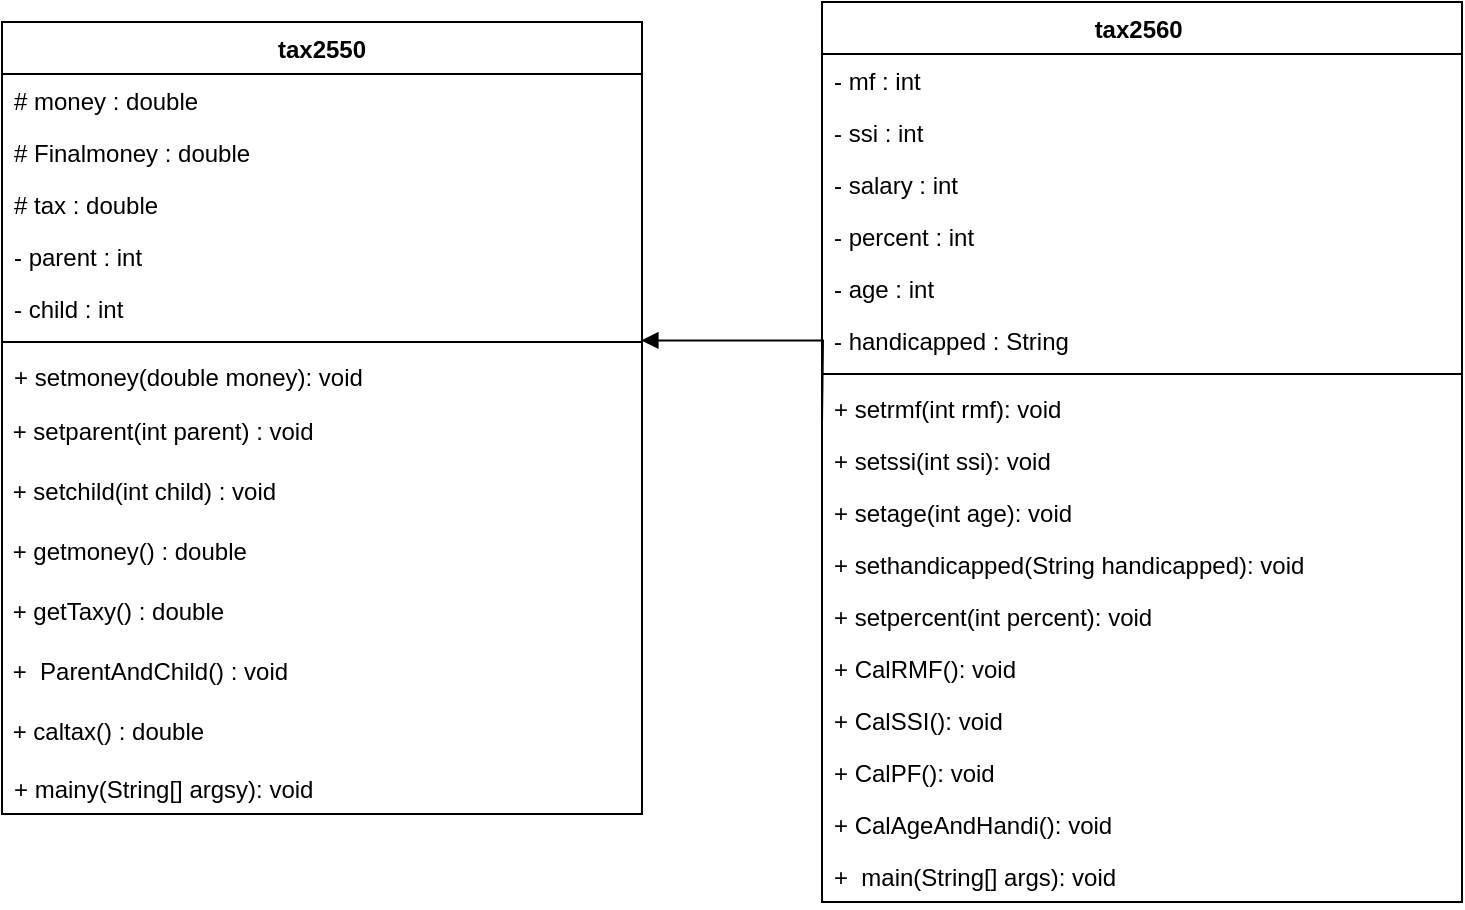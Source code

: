 <mxfile version="17.2.4" type="github">
  <diagram id="C5RBs43oDa-KdzZeNtuy" name="Page-1">
    <mxGraphModel dx="1662" dy="786" grid="1" gridSize="10" guides="1" tooltips="1" connect="1" arrows="1" fold="1" page="1" pageScale="1" pageWidth="827" pageHeight="1169" math="0" shadow="0">
      <root>
        <mxCell id="WIyWlLk6GJQsqaUBKTNV-0" />
        <mxCell id="WIyWlLk6GJQsqaUBKTNV-1" parent="WIyWlLk6GJQsqaUBKTNV-0" />
        <mxCell id="8OC5_aIOcSIh9YwchHAV-0" value="tax2560 " style="swimlane;fontStyle=1;align=center;verticalAlign=top;childLayout=stackLayout;horizontal=1;startSize=26;horizontalStack=0;resizeParent=1;resizeParentMax=0;resizeLast=0;collapsible=1;marginBottom=0;" vertex="1" parent="WIyWlLk6GJQsqaUBKTNV-1">
          <mxGeometry x="440" y="280" width="320" height="450" as="geometry" />
        </mxCell>
        <mxCell id="8OC5_aIOcSIh9YwchHAV-20" value="- mf : int" style="text;strokeColor=none;fillColor=none;align=left;verticalAlign=top;spacingLeft=4;spacingRight=4;overflow=hidden;rotatable=0;points=[[0,0.5],[1,0.5]];portConstraint=eastwest;" vertex="1" parent="8OC5_aIOcSIh9YwchHAV-0">
          <mxGeometry y="26" width="320" height="26" as="geometry" />
        </mxCell>
        <mxCell id="8OC5_aIOcSIh9YwchHAV-21" value="- ssi : int" style="text;strokeColor=none;fillColor=none;align=left;verticalAlign=top;spacingLeft=4;spacingRight=4;overflow=hidden;rotatable=0;points=[[0,0.5],[1,0.5]];portConstraint=eastwest;" vertex="1" parent="8OC5_aIOcSIh9YwchHAV-0">
          <mxGeometry y="52" width="320" height="26" as="geometry" />
        </mxCell>
        <mxCell id="8OC5_aIOcSIh9YwchHAV-24" value="- salary : int" style="text;strokeColor=none;fillColor=none;align=left;verticalAlign=top;spacingLeft=4;spacingRight=4;overflow=hidden;rotatable=0;points=[[0,0.5],[1,0.5]];portConstraint=eastwest;" vertex="1" parent="8OC5_aIOcSIh9YwchHAV-0">
          <mxGeometry y="78" width="320" height="26" as="geometry" />
        </mxCell>
        <mxCell id="8OC5_aIOcSIh9YwchHAV-23" value="- percent : int" style="text;strokeColor=none;fillColor=none;align=left;verticalAlign=top;spacingLeft=4;spacingRight=4;overflow=hidden;rotatable=0;points=[[0,0.5],[1,0.5]];portConstraint=eastwest;" vertex="1" parent="8OC5_aIOcSIh9YwchHAV-0">
          <mxGeometry y="104" width="320" height="26" as="geometry" />
        </mxCell>
        <mxCell id="8OC5_aIOcSIh9YwchHAV-25" value="- age : int" style="text;strokeColor=none;fillColor=none;align=left;verticalAlign=top;spacingLeft=4;spacingRight=4;overflow=hidden;rotatable=0;points=[[0,0.5],[1,0.5]];portConstraint=eastwest;" vertex="1" parent="8OC5_aIOcSIh9YwchHAV-0">
          <mxGeometry y="130" width="320" height="26" as="geometry" />
        </mxCell>
        <mxCell id="8OC5_aIOcSIh9YwchHAV-22" value="- handicapped : String" style="text;strokeColor=none;fillColor=none;align=left;verticalAlign=top;spacingLeft=4;spacingRight=4;overflow=hidden;rotatable=0;points=[[0,0.5],[1,0.5]];portConstraint=eastwest;" vertex="1" parent="8OC5_aIOcSIh9YwchHAV-0">
          <mxGeometry y="156" width="320" height="26" as="geometry" />
        </mxCell>
        <mxCell id="8OC5_aIOcSIh9YwchHAV-2" value="" style="line;strokeWidth=1;fillColor=none;align=left;verticalAlign=middle;spacingTop=-1;spacingLeft=3;spacingRight=3;rotatable=0;labelPosition=right;points=[];portConstraint=eastwest;" vertex="1" parent="8OC5_aIOcSIh9YwchHAV-0">
          <mxGeometry y="182" width="320" height="8" as="geometry" />
        </mxCell>
        <mxCell id="8OC5_aIOcSIh9YwchHAV-27" value="+ setrmf(int rmf): void" style="text;strokeColor=none;fillColor=none;align=left;verticalAlign=top;spacingLeft=4;spacingRight=4;overflow=hidden;rotatable=0;points=[[0,0.5],[1,0.5]];portConstraint=eastwest;" vertex="1" parent="8OC5_aIOcSIh9YwchHAV-0">
          <mxGeometry y="190" width="320" height="26" as="geometry" />
        </mxCell>
        <mxCell id="8OC5_aIOcSIh9YwchHAV-28" value="+ setssi(int ssi): void" style="text;strokeColor=none;fillColor=none;align=left;verticalAlign=top;spacingLeft=4;spacingRight=4;overflow=hidden;rotatable=0;points=[[0,0.5],[1,0.5]];portConstraint=eastwest;" vertex="1" parent="8OC5_aIOcSIh9YwchHAV-0">
          <mxGeometry y="216" width="320" height="26" as="geometry" />
        </mxCell>
        <mxCell id="8OC5_aIOcSIh9YwchHAV-3" value="+ setage(int age): void" style="text;strokeColor=none;fillColor=none;align=left;verticalAlign=top;spacingLeft=4;spacingRight=4;overflow=hidden;rotatable=0;points=[[0,0.5],[1,0.5]];portConstraint=eastwest;" vertex="1" parent="8OC5_aIOcSIh9YwchHAV-0">
          <mxGeometry y="242" width="320" height="26" as="geometry" />
        </mxCell>
        <mxCell id="8OC5_aIOcSIh9YwchHAV-30" value="+ sethandicapped(String handicapped): void" style="text;strokeColor=none;fillColor=none;align=left;verticalAlign=top;spacingLeft=4;spacingRight=4;overflow=hidden;rotatable=0;points=[[0,0.5],[1,0.5]];portConstraint=eastwest;" vertex="1" parent="8OC5_aIOcSIh9YwchHAV-0">
          <mxGeometry y="268" width="320" height="26" as="geometry" />
        </mxCell>
        <mxCell id="8OC5_aIOcSIh9YwchHAV-31" value="+ setpercent(int percent): void" style="text;strokeColor=none;fillColor=none;align=left;verticalAlign=top;spacingLeft=4;spacingRight=4;overflow=hidden;rotatable=0;points=[[0,0.5],[1,0.5]];portConstraint=eastwest;" vertex="1" parent="8OC5_aIOcSIh9YwchHAV-0">
          <mxGeometry y="294" width="320" height="26" as="geometry" />
        </mxCell>
        <mxCell id="8OC5_aIOcSIh9YwchHAV-32" value="+ CalRMF(): void" style="text;strokeColor=none;fillColor=none;align=left;verticalAlign=top;spacingLeft=4;spacingRight=4;overflow=hidden;rotatable=0;points=[[0,0.5],[1,0.5]];portConstraint=eastwest;" vertex="1" parent="8OC5_aIOcSIh9YwchHAV-0">
          <mxGeometry y="320" width="320" height="26" as="geometry" />
        </mxCell>
        <mxCell id="8OC5_aIOcSIh9YwchHAV-29" value="+ CalSSI(): void" style="text;strokeColor=none;fillColor=none;align=left;verticalAlign=top;spacingLeft=4;spacingRight=4;overflow=hidden;rotatable=0;points=[[0,0.5],[1,0.5]];portConstraint=eastwest;" vertex="1" parent="8OC5_aIOcSIh9YwchHAV-0">
          <mxGeometry y="346" width="320" height="26" as="geometry" />
        </mxCell>
        <mxCell id="8OC5_aIOcSIh9YwchHAV-34" value="+ CalPF(): void" style="text;strokeColor=none;fillColor=none;align=left;verticalAlign=top;spacingLeft=4;spacingRight=4;overflow=hidden;rotatable=0;points=[[0,0.5],[1,0.5]];portConstraint=eastwest;" vertex="1" parent="8OC5_aIOcSIh9YwchHAV-0">
          <mxGeometry y="372" width="320" height="26" as="geometry" />
        </mxCell>
        <mxCell id="8OC5_aIOcSIh9YwchHAV-35" value="+ CalAgeAndHandi(): void" style="text;strokeColor=none;fillColor=none;align=left;verticalAlign=top;spacingLeft=4;spacingRight=4;overflow=hidden;rotatable=0;points=[[0,0.5],[1,0.5]];portConstraint=eastwest;" vertex="1" parent="8OC5_aIOcSIh9YwchHAV-0">
          <mxGeometry y="398" width="320" height="26" as="geometry" />
        </mxCell>
        <mxCell id="8OC5_aIOcSIh9YwchHAV-33" value="+  main(String[] args): void" style="text;strokeColor=none;fillColor=none;align=left;verticalAlign=top;spacingLeft=4;spacingRight=4;overflow=hidden;rotatable=0;points=[[0,0.5],[1,0.5]];portConstraint=eastwest;" vertex="1" parent="8OC5_aIOcSIh9YwchHAV-0">
          <mxGeometry y="424" width="320" height="26" as="geometry" />
        </mxCell>
        <mxCell id="8OC5_aIOcSIh9YwchHAV-4" value="tax2550" style="swimlane;fontStyle=1;align=center;verticalAlign=top;childLayout=stackLayout;horizontal=1;startSize=26;horizontalStack=0;resizeParent=1;resizeParentMax=0;resizeLast=0;collapsible=1;marginBottom=0;" vertex="1" parent="WIyWlLk6GJQsqaUBKTNV-1">
          <mxGeometry x="30" y="290" width="320" height="396" as="geometry" />
        </mxCell>
        <mxCell id="8OC5_aIOcSIh9YwchHAV-9" value="# money : double " style="text;strokeColor=none;fillColor=none;align=left;verticalAlign=top;spacingLeft=4;spacingRight=4;overflow=hidden;rotatable=0;points=[[0,0.5],[1,0.5]];portConstraint=eastwest;" vertex="1" parent="8OC5_aIOcSIh9YwchHAV-4">
          <mxGeometry y="26" width="320" height="26" as="geometry" />
        </mxCell>
        <mxCell id="8OC5_aIOcSIh9YwchHAV-5" value="# Finalmoney : double " style="text;strokeColor=none;fillColor=none;align=left;verticalAlign=top;spacingLeft=4;spacingRight=4;overflow=hidden;rotatable=0;points=[[0,0.5],[1,0.5]];portConstraint=eastwest;" vertex="1" parent="8OC5_aIOcSIh9YwchHAV-4">
          <mxGeometry y="52" width="320" height="26" as="geometry" />
        </mxCell>
        <mxCell id="8OC5_aIOcSIh9YwchHAV-11" value="# tax : double " style="text;strokeColor=none;fillColor=none;align=left;verticalAlign=top;spacingLeft=4;spacingRight=4;overflow=hidden;rotatable=0;points=[[0,0.5],[1,0.5]];portConstraint=eastwest;" vertex="1" parent="8OC5_aIOcSIh9YwchHAV-4">
          <mxGeometry y="78" width="320" height="26" as="geometry" />
        </mxCell>
        <mxCell id="8OC5_aIOcSIh9YwchHAV-10" value="- parent : int" style="text;strokeColor=none;fillColor=none;align=left;verticalAlign=top;spacingLeft=4;spacingRight=4;overflow=hidden;rotatable=0;points=[[0,0.5],[1,0.5]];portConstraint=eastwest;" vertex="1" parent="8OC5_aIOcSIh9YwchHAV-4">
          <mxGeometry y="104" width="320" height="26" as="geometry" />
        </mxCell>
        <mxCell id="8OC5_aIOcSIh9YwchHAV-13" value="- child : int" style="text;strokeColor=none;fillColor=none;align=left;verticalAlign=top;spacingLeft=4;spacingRight=4;overflow=hidden;rotatable=0;points=[[0,0.5],[1,0.5]];portConstraint=eastwest;" vertex="1" parent="8OC5_aIOcSIh9YwchHAV-4">
          <mxGeometry y="130" width="320" height="26" as="geometry" />
        </mxCell>
        <mxCell id="8OC5_aIOcSIh9YwchHAV-6" value="" style="line;strokeWidth=1;fillColor=none;align=left;verticalAlign=middle;spacingTop=-1;spacingLeft=3;spacingRight=3;rotatable=0;labelPosition=right;points=[];portConstraint=eastwest;" vertex="1" parent="8OC5_aIOcSIh9YwchHAV-4">
          <mxGeometry y="156" width="320" height="8" as="geometry" />
        </mxCell>
        <mxCell id="8OC5_aIOcSIh9YwchHAV-7" value="+ setmoney(double money): void" style="text;strokeColor=none;fillColor=none;align=left;verticalAlign=top;spacingLeft=4;spacingRight=4;overflow=hidden;rotatable=0;points=[[0,0.5],[1,0.5]];portConstraint=eastwest;" vertex="1" parent="8OC5_aIOcSIh9YwchHAV-4">
          <mxGeometry y="164" width="320" height="26" as="geometry" />
        </mxCell>
        <mxCell id="8OC5_aIOcSIh9YwchHAV-8" value="&amp;nbsp;+&amp;nbsp;setparent(int parent) : void" style="text;html=1;strokeColor=none;fillColor=none;align=left;verticalAlign=middle;whiteSpace=wrap;rounded=0;" vertex="1" parent="8OC5_aIOcSIh9YwchHAV-4">
          <mxGeometry y="190" width="320" height="30" as="geometry" />
        </mxCell>
        <mxCell id="8OC5_aIOcSIh9YwchHAV-14" value="&amp;nbsp;+&amp;nbsp;setchild(int child) : void" style="text;html=1;strokeColor=none;fillColor=none;align=left;verticalAlign=middle;whiteSpace=wrap;rounded=0;" vertex="1" parent="8OC5_aIOcSIh9YwchHAV-4">
          <mxGeometry y="220" width="320" height="30" as="geometry" />
        </mxCell>
        <mxCell id="8OC5_aIOcSIh9YwchHAV-15" value="&amp;nbsp;+&amp;nbsp;getmoney() : double" style="text;html=1;strokeColor=none;fillColor=none;align=left;verticalAlign=middle;whiteSpace=wrap;rounded=0;" vertex="1" parent="8OC5_aIOcSIh9YwchHAV-4">
          <mxGeometry y="250" width="320" height="30" as="geometry" />
        </mxCell>
        <mxCell id="8OC5_aIOcSIh9YwchHAV-16" value="&amp;nbsp;+&amp;nbsp;getTaxy() : double" style="text;html=1;strokeColor=none;fillColor=none;align=left;verticalAlign=middle;whiteSpace=wrap;rounded=0;" vertex="1" parent="8OC5_aIOcSIh9YwchHAV-4">
          <mxGeometry y="280" width="320" height="30" as="geometry" />
        </mxCell>
        <mxCell id="8OC5_aIOcSIh9YwchHAV-17" value="&amp;nbsp;+&amp;nbsp;&amp;nbsp;ParentAndChild() : void" style="text;html=1;strokeColor=none;fillColor=none;align=left;verticalAlign=middle;whiteSpace=wrap;rounded=0;" vertex="1" parent="8OC5_aIOcSIh9YwchHAV-4">
          <mxGeometry y="310" width="320" height="30" as="geometry" />
        </mxCell>
        <mxCell id="8OC5_aIOcSIh9YwchHAV-18" value="&amp;nbsp;+&amp;nbsp;caltax() : double" style="text;html=1;strokeColor=none;fillColor=none;align=left;verticalAlign=middle;whiteSpace=wrap;rounded=0;" vertex="1" parent="8OC5_aIOcSIh9YwchHAV-4">
          <mxGeometry y="340" width="320" height="30" as="geometry" />
        </mxCell>
        <mxCell id="8OC5_aIOcSIh9YwchHAV-19" value="+ mainy(String[] argsy): void" style="text;strokeColor=none;fillColor=none;align=left;verticalAlign=top;spacingLeft=4;spacingRight=4;overflow=hidden;rotatable=0;points=[[0,0.5],[1,0.5]];portConstraint=eastwest;" vertex="1" parent="8OC5_aIOcSIh9YwchHAV-4">
          <mxGeometry y="370" width="320" height="26" as="geometry" />
        </mxCell>
        <mxCell id="8OC5_aIOcSIh9YwchHAV-36" value="" style="endArrow=block;endFill=1;html=1;edgeStyle=orthogonalEdgeStyle;align=left;verticalAlign=top;rounded=0;entryX=0.999;entryY=1.123;entryDx=0;entryDy=0;entryPerimeter=0;" edge="1" parent="8OC5_aIOcSIh9YwchHAV-4" target="8OC5_aIOcSIh9YwchHAV-13">
          <mxGeometry x="-1" relative="1" as="geometry">
            <mxPoint x="410" y="200" as="sourcePoint" />
            <mxPoint x="410" y="200" as="targetPoint" />
          </mxGeometry>
        </mxCell>
      </root>
    </mxGraphModel>
  </diagram>
</mxfile>

